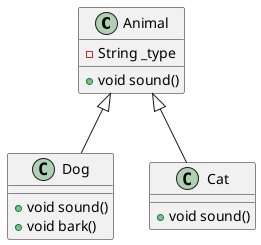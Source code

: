 @startuml

class Animal {
  -String _type
  +void sound()
}

class Dog {
  +void sound()
  +void bark()
}

class Cat {
  +void sound()
}

Animal <|-- Dog
Animal <|-- Cat


@enduml
